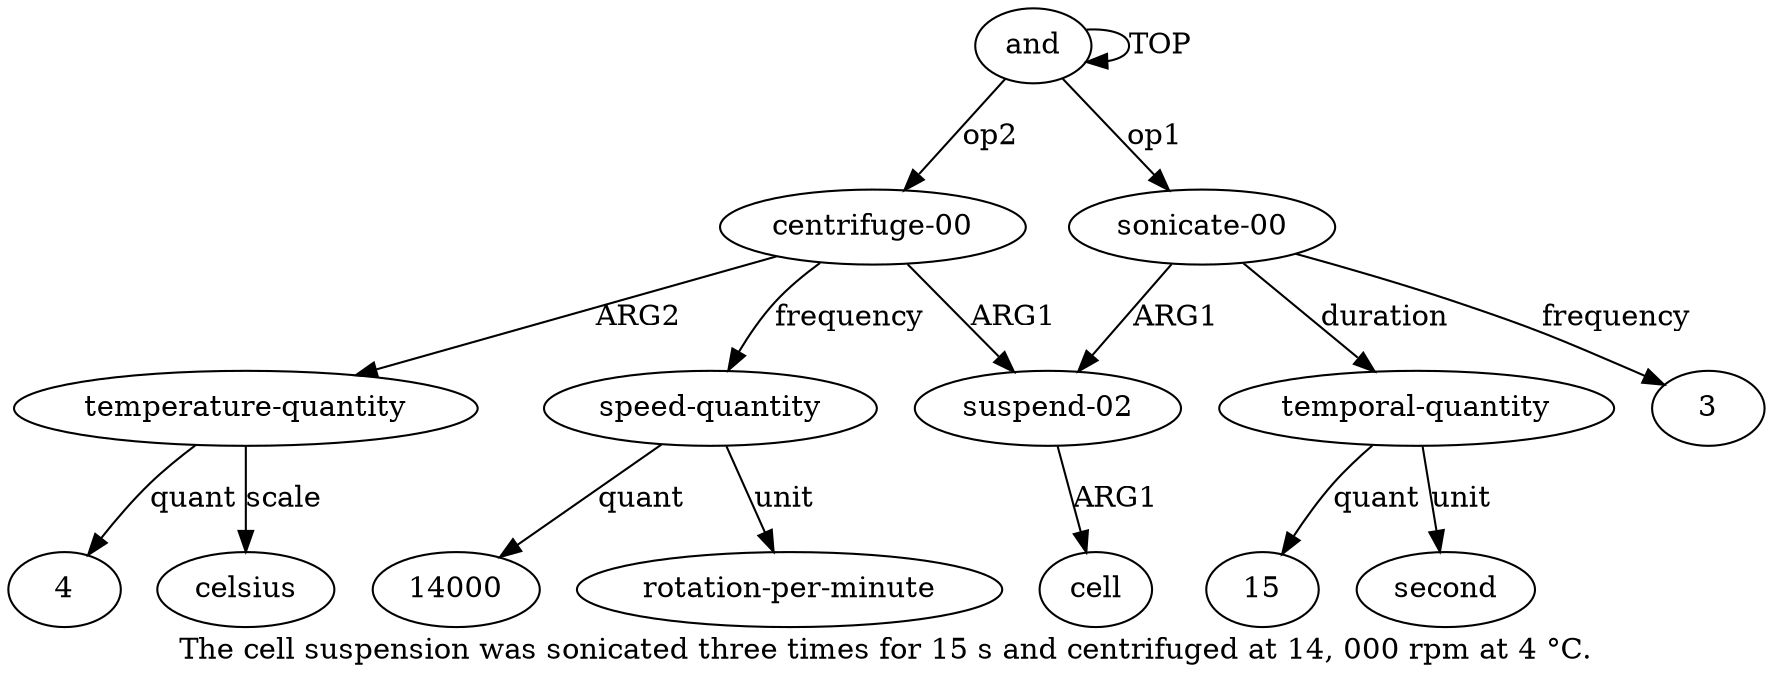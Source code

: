 digraph  {
	graph [label="The cell suspension was sonicated three times for 15 s and centrifuged at 14, 000 rpm at 4 °C."];
	node [label="\N"];
	"a7 4"	 [color=black,
		gold_ind=-1,
		gold_label=4,
		label=4,
		test_ind=-1,
		test_label=4];
	a10	 [color=black,
		gold_ind=10,
		gold_label="rotation-per-minute",
		label="rotation-per-minute",
		test_ind=10,
		test_label="rotation-per-minute"];
	"a4 15"	 [color=black,
		gold_ind=-1,
		gold_label=15,
		label=15,
		test_ind=-1,
		test_label=15];
	a1	 [color=black,
		gold_ind=1,
		gold_label="sonicate-00",
		label="sonicate-00",
		test_ind=1,
		test_label="sonicate-00"];
	a2	 [color=black,
		gold_ind=2,
		gold_label="suspend-02",
		label="suspend-02",
		test_ind=2,
		test_label="suspend-02"];
	a1 -> a2 [key=0,
	color=black,
	gold_label=ARG1,
	label=ARG1,
	test_label=ARG1];
a4 [color=black,
	gold_ind=4,
	gold_label="temporal-quantity",
	label="temporal-quantity",
	test_ind=4,
	test_label="temporal-quantity"];
a1 -> a4 [key=0,
color=black,
gold_label=duration,
label=duration,
test_label=duration];
"a1 3" [color=black,
gold_ind=-1,
gold_label=3,
label=3,
test_ind=-1,
test_label=3];
a1 -> "a1 3" [key=0,
color=black,
gold_label=frequency,
label=frequency,
test_label=frequency];
a0 [color=black,
gold_ind=0,
gold_label=and,
label=and,
test_ind=0,
test_label=and];
a0 -> a1 [key=0,
color=black,
gold_label=op1,
label=op1,
test_label=op1];
a0 -> a0 [key=0,
color=black,
gold_label=TOP,
label=TOP,
test_label=TOP];
a6 [color=black,
gold_ind=6,
gold_label="centrifuge-00",
label="centrifuge-00",
test_ind=6,
test_label="centrifuge-00"];
a0 -> a6 [key=0,
color=black,
gold_label=op2,
label=op2,
test_label=op2];
a3 [color=black,
gold_ind=3,
gold_label=cell,
label=cell,
test_ind=3,
test_label=cell];
a2 -> a3 [key=0,
color=black,
gold_label=ARG1,
label=ARG1,
test_label=ARG1];
a5 [color=black,
gold_ind=5,
gold_label=second,
label=second,
test_ind=5,
test_label=second];
a4 -> "a4 15" [key=0,
color=black,
gold_label=quant,
label=quant,
test_label=quant];
a4 -> a5 [key=0,
color=black,
gold_label=unit,
label=unit,
test_label=unit];
a7 [color=black,
gold_ind=7,
gold_label="temperature-quantity",
label="temperature-quantity",
test_ind=7,
test_label="temperature-quantity"];
a7 -> "a7 4" [key=0,
color=black,
gold_label=quant,
label=quant,
test_label=quant];
a8 [color=black,
gold_ind=8,
gold_label=celsius,
label=celsius,
test_ind=8,
test_label=celsius];
a7 -> a8 [key=0,
color=black,
gold_label=scale,
label=scale,
test_label=scale];
a6 -> a2 [key=0,
color=black,
gold_label=ARG1,
label=ARG1,
test_label=ARG1];
a6 -> a7 [key=0,
color=black,
gold_label=ARG2,
label=ARG2,
test_label=ARG2];
a9 [color=black,
gold_ind=9,
gold_label="speed-quantity",
label="speed-quantity",
test_ind=9,
test_label="speed-quantity"];
a6 -> a9 [key=0,
color=black,
gold_label=frequency,
label=frequency,
test_label=frequency];
a9 -> a10 [key=0,
color=black,
gold_label=unit,
label=unit,
test_label=unit];
"a9 14000" [color=black,
gold_ind=-1,
gold_label=14000,
label=14000,
test_ind=-1,
test_label=14000];
a9 -> "a9 14000" [key=0,
color=black,
gold_label=quant,
label=quant,
test_label=quant];
}
